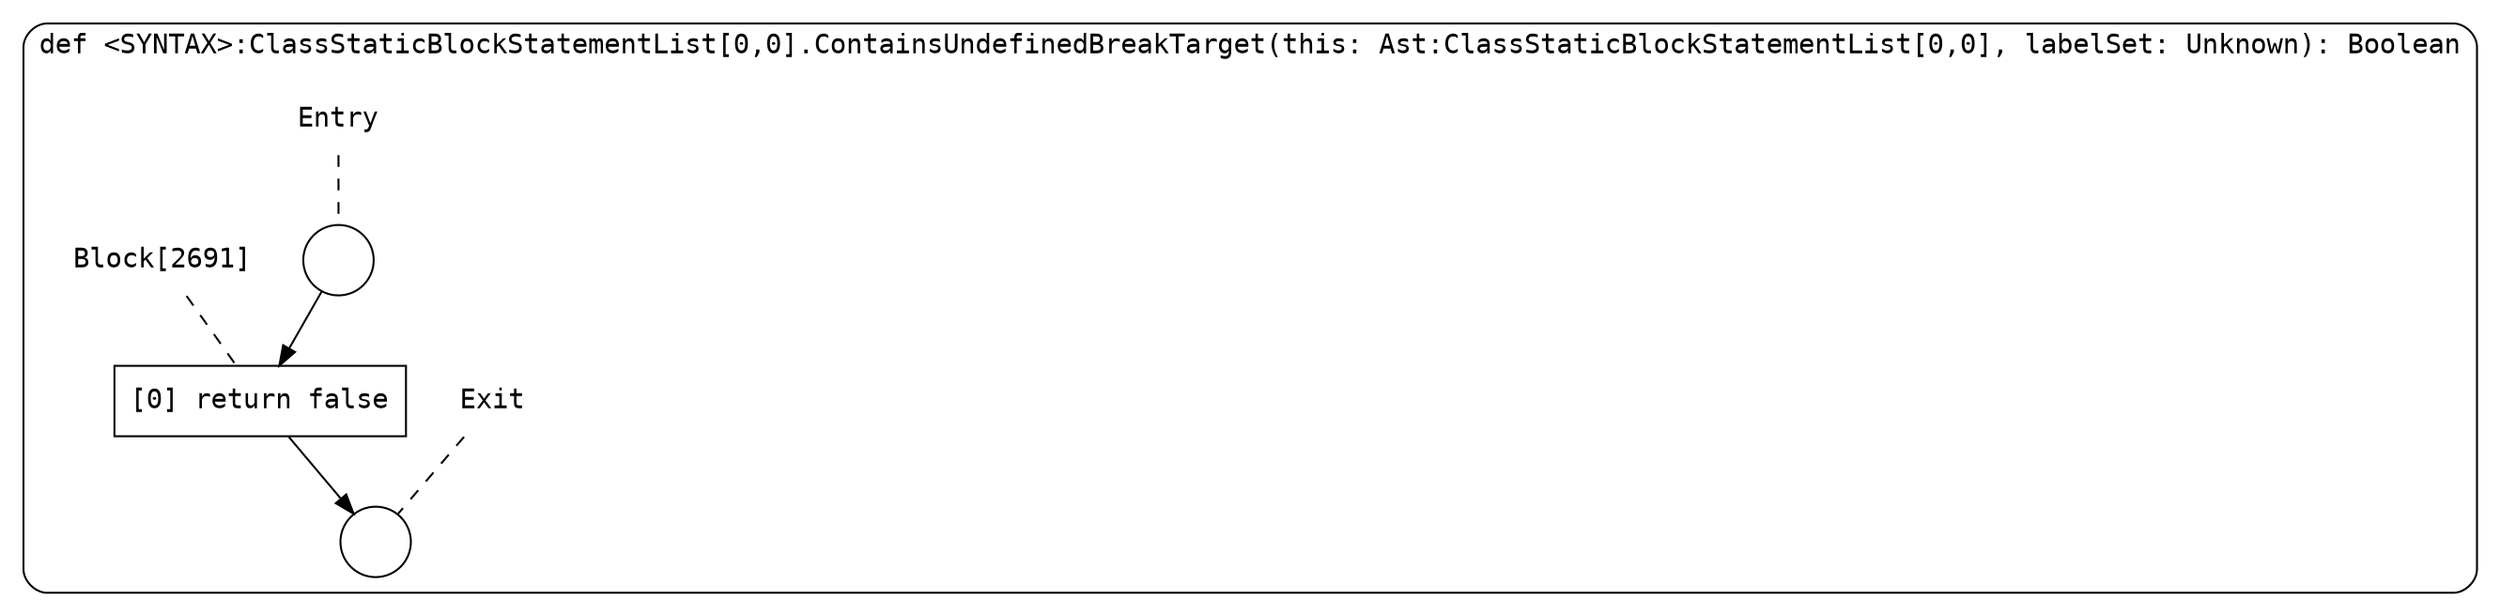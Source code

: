 digraph {
  graph [fontname = "Consolas"]
  node [fontname = "Consolas"]
  edge [fontname = "Consolas"]
  subgraph cluster600 {
    label = "def <SYNTAX>:ClassStaticBlockStatementList[0,0].ContainsUndefinedBreakTarget(this: Ast:ClassStaticBlockStatementList[0,0], labelSet: Unknown): Boolean"
    style = rounded
    cluster600_entry_name [shape=none, label=<<font color="black">Entry</font>>]
    cluster600_entry_name -> cluster600_entry [arrowhead=none, color="black", style=dashed]
    cluster600_entry [shape=circle label=" " color="black" fillcolor="white" style=filled]
    cluster600_entry -> node2691 [color="black"]
    cluster600_exit_name [shape=none, label=<<font color="black">Exit</font>>]
    cluster600_exit_name -> cluster600_exit [arrowhead=none, color="black", style=dashed]
    cluster600_exit [shape=circle label=" " color="black" fillcolor="white" style=filled]
    node2691_name [shape=none, label=<<font color="black">Block[2691]</font>>]
    node2691_name -> node2691 [arrowhead=none, color="black", style=dashed]
    node2691 [shape=box, label=<<font color="black">[0] return false<BR ALIGN="LEFT"/></font>> color="black" fillcolor="white", style=filled]
    node2691 -> cluster600_exit [color="black"]
  }
}